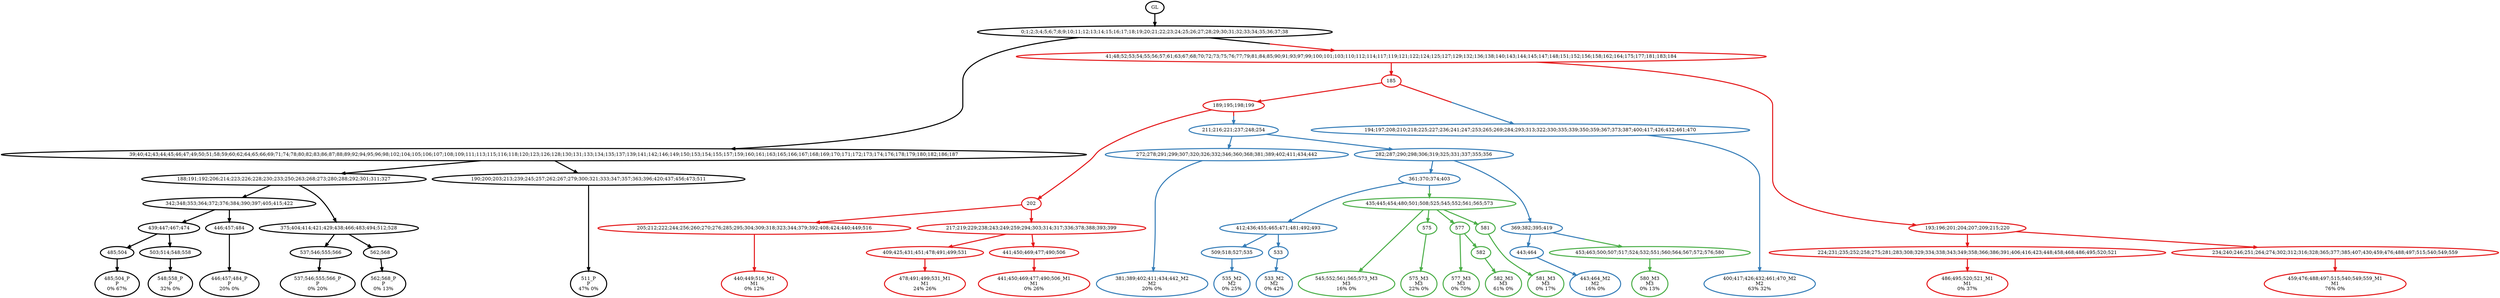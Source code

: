 digraph T {
	{
		rank=same
		54 [penwidth=3,colorscheme=set19,color=0,label="485;504_P\nP\n0% 67%"]
		52 [penwidth=3,colorscheme=set19,color=0,label="548;558_P\nP\n32% 0%"]
		50 [penwidth=3,colorscheme=set19,color=0,label="446;457;484_P\nP\n20% 0%"]
		47 [penwidth=3,colorscheme=set19,color=0,label="537;546;555;566_P\nP\n0% 20%"]
		45 [penwidth=3,colorscheme=set19,color=0,label="562;568_P\nP\n0% 13%"]
		43 [penwidth=3,colorscheme=set19,color=0,label="511_P\nP\n47% 0%"]
		38 [penwidth=3,colorscheme=set19,color=1,label="440;449;516_M1\nM1\n0% 12%"]
		35 [penwidth=3,colorscheme=set19,color=1,label="478;491;499;531_M1\nM1\n24% 26%"]
		33 [penwidth=3,colorscheme=set19,color=1,label="441;450;469;477;490;506_M1\nM1\n0% 26%"]
		30 [penwidth=3,colorscheme=set19,color=1,label="486;495;520;521_M1\nM1\n0% 37%"]
		28 [penwidth=3,colorscheme=set19,color=1,label="459;476;488;497;515;540;549;559_M1\nM1\n76% 0%"]
		26 [penwidth=3,colorscheme=set19,color=2,label="381;389;402;411;434;442_M2\nM2\n20% 0%"]
		21 [penwidth=3,colorscheme=set19,color=2,label="535_M2\nM2\n0% 25%"]
		19 [penwidth=3,colorscheme=set19,color=2,label="533_M2\nM2\n0% 42%"]
		16 [penwidth=3,colorscheme=set19,color=2,label="443;464_M2\nM2\n16% 0%"]
		15 [penwidth=3,colorscheme=set19,color=2,label="400;417;426;432;461;470_M2\nM2\n63% 32%"]
		14 [penwidth=3,colorscheme=set19,color=3,label="545;552;561;565;573_M3\nM3\n16% 0%"]
		12 [penwidth=3,colorscheme=set19,color=3,label="575_M3\nM3\n22% 0%"]
		10 [penwidth=3,colorscheme=set19,color=3,label="577_M3\nM3\n0% 70%"]
		8 [penwidth=3,colorscheme=set19,color=3,label="582_M3\nM3\n61% 0%"]
		6 [penwidth=3,colorscheme=set19,color=3,label="581_M3\nM3\n0% 17%"]
		5 [penwidth=3,colorscheme=set19,color=3,label="580_M3\nM3\n0% 13%"]
	}
	61 [penwidth=3,colorscheme=set19,color=0,label="GL"]
	60 [penwidth=3,colorscheme=set19,color=0,label="0;1;2;3;4;5;6;7;8;9;10;11;12;13;14;15;16;17;18;19;20;21;22;23;24;25;26;27;28;29;30;31;32;33;34;35;36;37;38"]
	59 [penwidth=3,colorscheme=set19,color=0,label="39;40;42;43;44;45;46;47;49;50;51;58;59;60;62;64;65;66;69;71;74;78;80;82;83;86;87;88;89;92;94;95;96;98;102;104;105;106;107;108;109;111;113;115;116;118;120;123;126;128;130;131;133;134;135;137;139;141;142;146;149;150;153;154;155;157;159;160;161;163;165;166;167;168;169;170;171;172;173;174;176;178;179;180;182;186;187"]
	58 [penwidth=3,colorscheme=set19,color=0,label="188;191;192;206;214;223;226;228;230;233;250;263;268;273;280;288;292;301;311;327"]
	57 [penwidth=3,colorscheme=set19,color=0,label="342;348;353;364;372;376;384;390;397;405;415;422"]
	56 [penwidth=3,colorscheme=set19,color=0,label="439;447;467;474"]
	55 [penwidth=3,colorscheme=set19,color=0,label="485;504"]
	53 [penwidth=3,colorscheme=set19,color=0,label="503;514;548;558"]
	51 [penwidth=3,colorscheme=set19,color=0,label="446;457;484"]
	49 [penwidth=3,colorscheme=set19,color=0,label="375;404;414;421;429;438;466;483;494;512;528"]
	48 [penwidth=3,colorscheme=set19,color=0,label="537;546;555;566"]
	46 [penwidth=3,colorscheme=set19,color=0,label="562;568"]
	44 [penwidth=3,colorscheme=set19,color=0,label="190;200;203;213;239;245;257;262;267;279;300;321;333;347;357;363;396;420;437;456;473;511"]
	42 [penwidth=3,colorscheme=set19,color=1,label="185"]
	41 [penwidth=3,colorscheme=set19,color=1,label="189;195;198;199"]
	40 [penwidth=3,colorscheme=set19,color=1,label="202"]
	39 [penwidth=3,colorscheme=set19,color=1,label="205;212;222;244;256;260;270;276;285;295;304;309;318;323;344;379;392;408;424;440;449;516"]
	37 [penwidth=3,colorscheme=set19,color=1,label="217;219;229;238;243;249;259;294;303;314;317;336;378;388;393;399"]
	36 [penwidth=3,colorscheme=set19,color=1,label="409;425;431;451;478;491;499;531"]
	34 [penwidth=3,colorscheme=set19,color=1,label="441;450;469;477;490;506"]
	32 [penwidth=3,colorscheme=set19,color=1,label="193;196;201;204;207;209;215;220"]
	31 [penwidth=3,colorscheme=set19,color=1,label="224;231;235;252;258;275;281;283;308;329;334;338;343;349;358;366;386;391;406;416;423;448;458;468;486;495;520;521"]
	29 [penwidth=3,colorscheme=set19,color=1,label="234;240;246;251;264;274;302;312;316;328;365;377;385;407;430;459;476;488;497;515;540;549;559"]
	27 [penwidth=3,colorscheme=set19,color=2,label="272;278;291;299;307;320;326;332;346;360;368;381;389;402;411;434;442"]
	25 [penwidth=3,colorscheme=set19,color=2,label="282;287;290;298;306;319;325;331;337;355;356"]
	24 [penwidth=3,colorscheme=set19,color=2,label="361;370;374;403"]
	23 [penwidth=3,colorscheme=set19,color=2,label="412;436;455;465;471;481;492;493"]
	22 [penwidth=3,colorscheme=set19,color=2,label="509;518;527;535"]
	20 [penwidth=3,colorscheme=set19,color=2,label="533"]
	18 [penwidth=3,colorscheme=set19,color=2,label="369;382;395;419"]
	17 [penwidth=3,colorscheme=set19,color=2,label="443;464"]
	13 [penwidth=3,colorscheme=set19,color=3,label="575"]
	11 [penwidth=3,colorscheme=set19,color=3,label="577"]
	9 [penwidth=3,colorscheme=set19,color=3,label="582"]
	7 [penwidth=3,colorscheme=set19,color=3,label="581"]
	4 [penwidth=3,colorscheme=set19,color=3,label="435;445;454;480;501;508;525;545;552;561;565;573"]
	3 [penwidth=3,colorscheme=set19,color=3,label="453;463;500;507;517;524;532;551;560;564;567;572;576;580"]
	2 [penwidth=3,colorscheme=set19,color=2,label="194;197;208;210;218;225;227;236;241;247;253;265;269;284;293;313;322;330;335;339;350;359;367;373;387;400;417;426;432;461;470"]
	1 [penwidth=3,colorscheme=set19,color=2,label="211;216;221;237;248;254"]
	0 [penwidth=3,colorscheme=set19,color=1,label="41;48;52;53;54;55;56;57;61;63;67;68;70;72;73;75;76;77;79;81;84;85;90;91;93;97;99;100;101;103;110;112;114;117;119;121;122;124;125;127;129;132;136;138;140;143;144;145;147;148;151;152;156;158;162;164;175;177;181;183;184"]
	61 -> 60 [penwidth=3,colorscheme=set19,color=0]
	60 -> 59 [penwidth=3,colorscheme=set19,color=0]
	60 -> 0 [penwidth=3,colorscheme=set19,color="0;0.5:1"]
	59 -> 58 [penwidth=3,colorscheme=set19,color=0]
	59 -> 44 [penwidth=3,colorscheme=set19,color=0]
	58 -> 57 [penwidth=3,colorscheme=set19,color=0]
	58 -> 49 [penwidth=3,colorscheme=set19,color=0]
	57 -> 56 [penwidth=3,colorscheme=set19,color=0]
	57 -> 51 [penwidth=3,colorscheme=set19,color=0]
	56 -> 55 [penwidth=3,colorscheme=set19,color=0]
	56 -> 53 [penwidth=3,colorscheme=set19,color=0]
	55 -> 54 [penwidth=3,colorscheme=set19,color=0]
	53 -> 52 [penwidth=3,colorscheme=set19,color=0]
	51 -> 50 [penwidth=3,colorscheme=set19,color=0]
	49 -> 48 [penwidth=3,colorscheme=set19,color=0]
	49 -> 46 [penwidth=3,colorscheme=set19,color=0]
	48 -> 47 [penwidth=3,colorscheme=set19,color=0]
	46 -> 45 [penwidth=3,colorscheme=set19,color=0]
	44 -> 43 [penwidth=3,colorscheme=set19,color=0]
	42 -> 41 [penwidth=3,colorscheme=set19,color=1]
	42 -> 2 [penwidth=3,colorscheme=set19,color="1;0.5:2"]
	41 -> 40 [penwidth=3,colorscheme=set19,color=1]
	41 -> 1 [penwidth=3,colorscheme=set19,color="1;0.5:2"]
	40 -> 37 [penwidth=3,colorscheme=set19,color=1]
	40 -> 39 [penwidth=3,colorscheme=set19,color=1]
	39 -> 38 [penwidth=3,colorscheme=set19,color=1]
	37 -> 34 [penwidth=3,colorscheme=set19,color=1]
	37 -> 36 [penwidth=3,colorscheme=set19,color=1]
	36 -> 35 [penwidth=3,colorscheme=set19,color=1]
	34 -> 33 [penwidth=3,colorscheme=set19,color=1]
	32 -> 29 [penwidth=3,colorscheme=set19,color=1]
	32 -> 31 [penwidth=3,colorscheme=set19,color=1]
	31 -> 30 [penwidth=3,colorscheme=set19,color=1]
	29 -> 28 [penwidth=3,colorscheme=set19,color=1]
	27 -> 26 [penwidth=3,colorscheme=set19,color=2]
	25 -> 18 [penwidth=3,colorscheme=set19,color=2]
	25 -> 24 [penwidth=3,colorscheme=set19,color=2]
	24 -> 23 [penwidth=3,colorscheme=set19,color=2]
	24 -> 4 [penwidth=3,colorscheme=set19,color="2;0.5:3"]
	23 -> 20 [penwidth=3,colorscheme=set19,color=2]
	23 -> 22 [penwidth=3,colorscheme=set19,color=2]
	22 -> 21 [penwidth=3,colorscheme=set19,color=2]
	20 -> 19 [penwidth=3,colorscheme=set19,color=2]
	18 -> 17 [penwidth=3,colorscheme=set19,color=2]
	18 -> 3 [penwidth=3,colorscheme=set19,color="2;0.5:3"]
	17 -> 16 [penwidth=3,colorscheme=set19,color=2]
	13 -> 12 [penwidth=3,colorscheme=set19,color=3]
	11 -> 10 [penwidth=3,colorscheme=set19,color=3]
	11 -> 9 [penwidth=3,colorscheme=set19,color=3]
	9 -> 8 [penwidth=3,colorscheme=set19,color=3]
	7 -> 6 [penwidth=3,colorscheme=set19,color=3]
	4 -> 14 [penwidth=3,colorscheme=set19,color=3]
	4 -> 13 [penwidth=3,colorscheme=set19,color=3]
	4 -> 11 [penwidth=3,colorscheme=set19,color=3]
	4 -> 7 [penwidth=3,colorscheme=set19,color=3]
	3 -> 5 [penwidth=3,colorscheme=set19,color=3]
	2 -> 15 [penwidth=3,colorscheme=set19,color=2]
	1 -> 27 [penwidth=3,colorscheme=set19,color=2]
	1 -> 25 [penwidth=3,colorscheme=set19,color=2]
	0 -> 42 [penwidth=3,colorscheme=set19,color=1]
	0 -> 32 [penwidth=3,colorscheme=set19,color=1]
}
